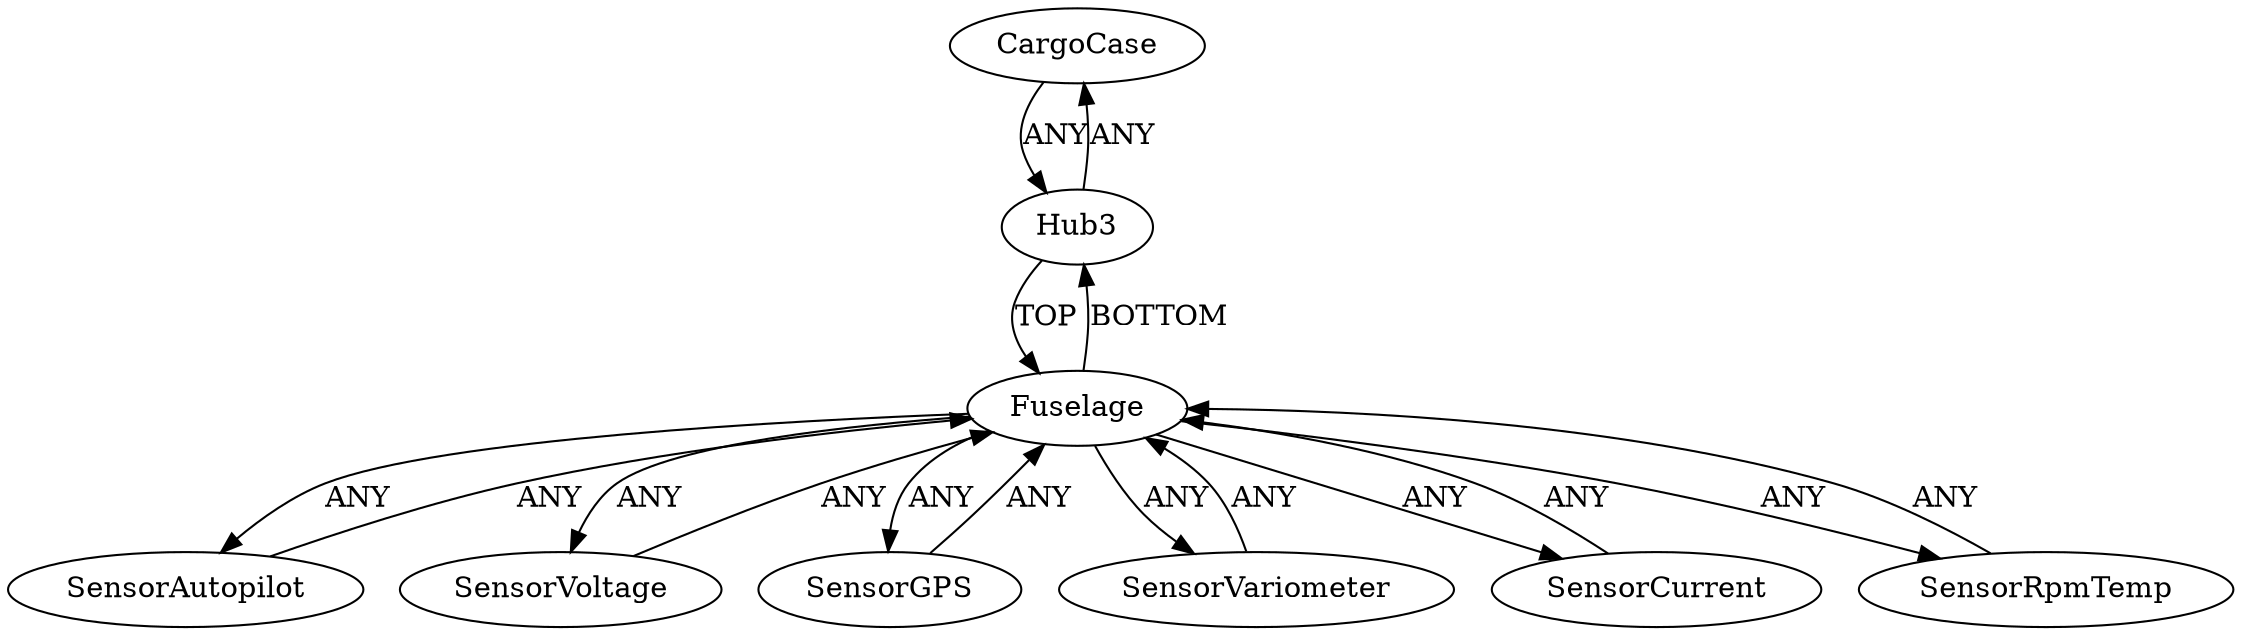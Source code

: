 /* Created by igraph 0.10.2 */
digraph {
  0 [
    instance=CargoCase_instance_1
    label=CargoCase
  ];
  1 [
    instance=Fuselage_instance_1
    label=Fuselage
  ];
  2 [
    instance=SensorAutopilot_instance_1
    label=SensorAutopilot
  ];
  3 [
    instance=Hub3_instance_4
    label=Hub3
  ];
  4 [
    instance=SensorVoltage_instance_1
    label=SensorVoltage
  ];
  5 [
    instance=SensorGPS_instance_1
    label=SensorGPS
  ];
  6 [
    instance=SensorVariometer_instance_1
    label=SensorVariometer
  ];
  7 [
    instance=SensorCurrent_instance_1
    label=SensorCurrent
  ];
  8 [
    instance=SensorRpmTemp_instance_1
    label=SensorRpmTemp
  ];

  0 -> 3 [
    label=ANY
  ];
  1 -> 2 [
    label=ANY
  ];
  1 -> 3 [
    label=BOTTOM
  ];
  1 -> 4 [
    label=ANY
  ];
  1 -> 5 [
    label=ANY
  ];
  1 -> 6 [
    label=ANY
  ];
  1 -> 7 [
    label=ANY
  ];
  1 -> 8 [
    label=ANY
  ];
  2 -> 1 [
    label=ANY
  ];
  3 -> 0 [
    label=ANY
  ];
  3 -> 1 [
    label=TOP
  ];
  4 -> 1 [
    label=ANY
  ];
  5 -> 1 [
    label=ANY
  ];
  6 -> 1 [
    label=ANY
  ];
  7 -> 1 [
    label=ANY
  ];
  8 -> 1 [
    label=ANY
  ];
}
